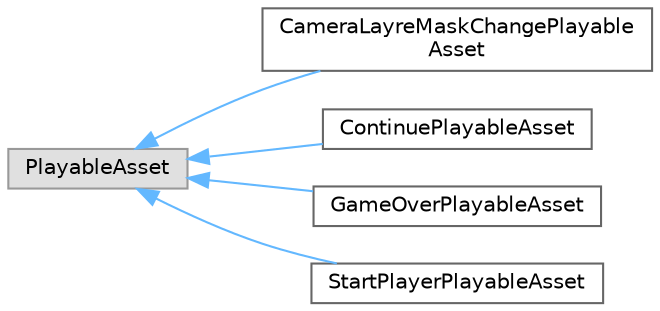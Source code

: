 digraph "クラス階層図"
{
 // LATEX_PDF_SIZE
  bgcolor="transparent";
  edge [fontname=Helvetica,fontsize=10,labelfontname=Helvetica,labelfontsize=10];
  node [fontname=Helvetica,fontsize=10,shape=box,height=0.2,width=0.4];
  rankdir="LR";
  Node0 [id="Node000000",label="PlayableAsset",height=0.2,width=0.4,color="grey60", fillcolor="#E0E0E0", style="filled",tooltip=" "];
  Node0 -> Node1 [id="edge521_Node000000_Node000001",dir="back",color="steelblue1",style="solid",tooltip=" "];
  Node1 [id="Node000001",label="CameraLayreMaskChangePlayable\lAsset",height=0.2,width=0.4,color="grey40", fillcolor="white", style="filled",URL="$class_camera_layre_mask_change_playable_asset.html",tooltip=" "];
  Node0 -> Node2 [id="edge522_Node000000_Node000002",dir="back",color="steelblue1",style="solid",tooltip=" "];
  Node2 [id="Node000002",label="ContinuePlayableAsset",height=0.2,width=0.4,color="grey40", fillcolor="white", style="filled",URL="$class_continue_playable_asset.html",tooltip=" "];
  Node0 -> Node3 [id="edge523_Node000000_Node000003",dir="back",color="steelblue1",style="solid",tooltip=" "];
  Node3 [id="Node000003",label="GameOverPlayableAsset",height=0.2,width=0.4,color="grey40", fillcolor="white", style="filled",URL="$class_game_over_playable_asset.html",tooltip=" "];
  Node0 -> Node4 [id="edge524_Node000000_Node000004",dir="back",color="steelblue1",style="solid",tooltip=" "];
  Node4 [id="Node000004",label="StartPlayerPlayableAsset",height=0.2,width=0.4,color="grey40", fillcolor="white", style="filled",URL="$class_start_player_playable_asset.html",tooltip=" "];
}
